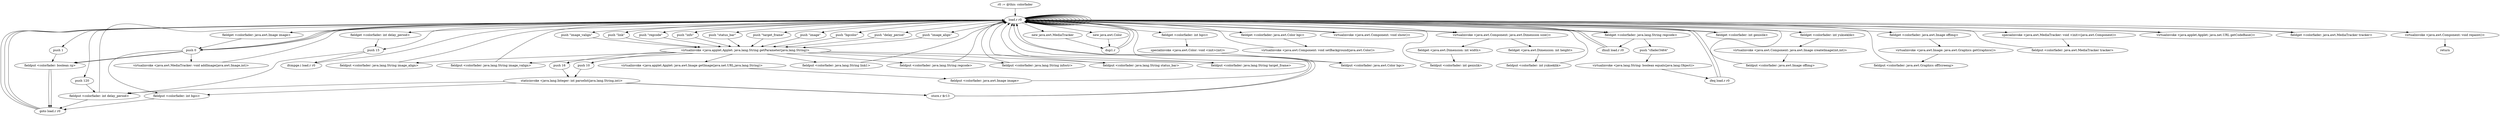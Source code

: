 digraph "" {
    "r0 := @this: colorfader"
    "load.r r0"
    "r0 := @this: colorfader"->"load.r r0";
    "load.r r0"->"load.r r0";
    "push \"bgcolor\""
    "load.r r0"->"push \"bgcolor\"";
    "virtualinvoke <java.applet.Applet: java.lang.String getParameter(java.lang.String)>"
    "push \"bgcolor\""->"virtualinvoke <java.applet.Applet: java.lang.String getParameter(java.lang.String)>";
    "push 16"
    "virtualinvoke <java.applet.Applet: java.lang.String getParameter(java.lang.String)>"->"push 16";
    "staticinvoke <java.lang.Integer: int parseInt(java.lang.String,int)>"
    "push 16"->"staticinvoke <java.lang.Integer: int parseInt(java.lang.String,int)>";
    "fieldput <colorfader: int bgci>"
    "staticinvoke <java.lang.Integer: int parseInt(java.lang.String,int)>"->"fieldput <colorfader: int bgci>";
    "goto load.r r0"
    "fieldput <colorfader: int bgci>"->"goto load.r r0";
    "goto load.r r0"->"load.r r0";
    "new java.awt.Color"
    "load.r r0"->"new java.awt.Color";
    "dup1.r"
    "new java.awt.Color"->"dup1.r";
    "dup1.r"->"load.r r0";
    "fieldget <colorfader: int bgci>"
    "load.r r0"->"fieldget <colorfader: int bgci>";
    "specialinvoke <java.awt.Color: void <init>(int)>"
    "fieldget <colorfader: int bgci>"->"specialinvoke <java.awt.Color: void <init>(int)>";
    "fieldput <colorfader: java.awt.Color bgc>"
    "specialinvoke <java.awt.Color: void <init>(int)>"->"fieldput <colorfader: java.awt.Color bgc>";
    "fieldput <colorfader: java.awt.Color bgc>"->"load.r r0";
    "load.r r0"->"load.r r0";
    "fieldget <colorfader: java.awt.Color bgc>"
    "load.r r0"->"fieldget <colorfader: java.awt.Color bgc>";
    "virtualinvoke <java.awt.Component: void setBackground(java.awt.Color)>"
    "fieldget <colorfader: java.awt.Color bgc>"->"virtualinvoke <java.awt.Component: void setBackground(java.awt.Color)>";
    "virtualinvoke <java.awt.Component: void setBackground(java.awt.Color)>"->"load.r r0";
    "virtualinvoke <java.awt.Component: void show()>"
    "load.r r0"->"virtualinvoke <java.awt.Component: void show()>";
    "virtualinvoke <java.awt.Component: void show()>"->"load.r r0";
    "load.r r0"->"load.r r0";
    "push \"delay_period\""
    "load.r r0"->"push \"delay_period\"";
    "push \"delay_period\""->"virtualinvoke <java.applet.Applet: java.lang.String getParameter(java.lang.String)>";
    "push 10"
    "virtualinvoke <java.applet.Applet: java.lang.String getParameter(java.lang.String)>"->"push 10";
    "push 10"->"staticinvoke <java.lang.Integer: int parseInt(java.lang.String,int)>";
    "fieldput <colorfader: int delay_period>"
    "staticinvoke <java.lang.Integer: int parseInt(java.lang.String,int)>"->"fieldput <colorfader: int delay_period>";
    "fieldput <colorfader: int delay_period>"->"goto load.r r0";
    "goto load.r r0"->"load.r r0";
    "fieldget <colorfader: int delay_period>"
    "load.r r0"->"fieldget <colorfader: int delay_period>";
    "push 15"
    "fieldget <colorfader: int delay_period>"->"push 15";
    "ifcmpge.i load.r r0"
    "push 15"->"ifcmpge.i load.r r0";
    "ifcmpge.i load.r r0"->"load.r r0";
    "load.r r0"->"push 15";
    "push 15"->"fieldput <colorfader: int delay_period>";
    "fieldput <colorfader: int delay_period>"->"load.r r0";
    "load.r r0"->"load.r r0";
    "push \"image_align\""
    "load.r r0"->"push \"image_align\"";
    "push \"image_align\""->"virtualinvoke <java.applet.Applet: java.lang.String getParameter(java.lang.String)>";
    "fieldput <colorfader: java.lang.String image_align>"
    "virtualinvoke <java.applet.Applet: java.lang.String getParameter(java.lang.String)>"->"fieldput <colorfader: java.lang.String image_align>";
    "fieldput <colorfader: java.lang.String image_align>"->"load.r r0";
    "load.r r0"->"load.r r0";
    "push \"image_valign\""
    "load.r r0"->"push \"image_valign\"";
    "push \"image_valign\""->"virtualinvoke <java.applet.Applet: java.lang.String getParameter(java.lang.String)>";
    "fieldput <colorfader: java.lang.String image_valign>"
    "virtualinvoke <java.applet.Applet: java.lang.String getParameter(java.lang.String)>"->"fieldput <colorfader: java.lang.String image_valign>";
    "fieldput <colorfader: java.lang.String image_valign>"->"load.r r0";
    "load.r r0"->"load.r r0";
    "virtualinvoke <java.awt.Component: java.awt.Dimension size()>"
    "load.r r0"->"virtualinvoke <java.awt.Component: java.awt.Dimension size()>";
    "fieldget <java.awt.Dimension: int width>"
    "virtualinvoke <java.awt.Component: java.awt.Dimension size()>"->"fieldget <java.awt.Dimension: int width>";
    "fieldput <colorfader: int genislik>"
    "fieldget <java.awt.Dimension: int width>"->"fieldput <colorfader: int genislik>";
    "fieldput <colorfader: int genislik>"->"load.r r0";
    "load.r r0"->"load.r r0";
    "load.r r0"->"virtualinvoke <java.awt.Component: java.awt.Dimension size()>";
    "fieldget <java.awt.Dimension: int height>"
    "virtualinvoke <java.awt.Component: java.awt.Dimension size()>"->"fieldget <java.awt.Dimension: int height>";
    "fieldput <colorfader: int yukseklik>"
    "fieldget <java.awt.Dimension: int height>"->"fieldput <colorfader: int yukseklik>";
    "fieldput <colorfader: int yukseklik>"->"load.r r0";
    "load.r r0"->"load.r r0";
    "push \"link\""
    "load.r r0"->"push \"link\"";
    "push \"link\""->"virtualinvoke <java.applet.Applet: java.lang.String getParameter(java.lang.String)>";
    "fieldput <colorfader: java.lang.String link1>"
    "virtualinvoke <java.applet.Applet: java.lang.String getParameter(java.lang.String)>"->"fieldput <colorfader: java.lang.String link1>";
    "fieldput <colorfader: java.lang.String link1>"->"load.r r0";
    "load.r r0"->"load.r r0";
    "push \"regcode\""
    "load.r r0"->"push \"regcode\"";
    "push \"regcode\""->"virtualinvoke <java.applet.Applet: java.lang.String getParameter(java.lang.String)>";
    "fieldput <colorfader: java.lang.String regcode>"
    "virtualinvoke <java.applet.Applet: java.lang.String getParameter(java.lang.String)>"->"fieldput <colorfader: java.lang.String regcode>";
    "fieldput <colorfader: java.lang.String regcode>"->"load.r r0";
    "fieldget <colorfader: java.lang.String regcode>"
    "load.r r0"->"fieldget <colorfader: java.lang.String regcode>";
    "ifnull load.r r0"
    "fieldget <colorfader: java.lang.String regcode>"->"ifnull load.r r0";
    "ifnull load.r r0"->"load.r r0";
    "load.r r0"->"fieldget <colorfader: java.lang.String regcode>";
    "push \"cfader3464\""
    "fieldget <colorfader: java.lang.String regcode>"->"push \"cfader3464\"";
    "virtualinvoke <java.lang.String: boolean equals(java.lang.Object)>"
    "push \"cfader3464\""->"virtualinvoke <java.lang.String: boolean equals(java.lang.Object)>";
    "ifeq load.r r0"
    "virtualinvoke <java.lang.String: boolean equals(java.lang.Object)>"->"ifeq load.r r0";
    "ifeq load.r r0"->"load.r r0";
    "push 1"
    "load.r r0"->"push 1";
    "fieldput <colorfader: boolean rg>"
    "push 1"->"fieldput <colorfader: boolean rg>";
    "fieldput <colorfader: boolean rg>"->"goto load.r r0";
    "goto load.r r0"->"load.r r0";
    "load.r r0"->"load.r r0";
    "push \"info\""
    "load.r r0"->"push \"info\"";
    "push \"info\""->"virtualinvoke <java.applet.Applet: java.lang.String getParameter(java.lang.String)>";
    "fieldput <colorfader: java.lang.String infostr>"
    "virtualinvoke <java.applet.Applet: java.lang.String getParameter(java.lang.String)>"->"fieldput <colorfader: java.lang.String infostr>";
    "fieldput <colorfader: java.lang.String infostr>"->"load.r r0";
    "load.r r0"->"load.r r0";
    "push \"status_bar\""
    "load.r r0"->"push \"status_bar\"";
    "push \"status_bar\""->"virtualinvoke <java.applet.Applet: java.lang.String getParameter(java.lang.String)>";
    "fieldput <colorfader: java.lang.String status_bar>"
    "virtualinvoke <java.applet.Applet: java.lang.String getParameter(java.lang.String)>"->"fieldput <colorfader: java.lang.String status_bar>";
    "fieldput <colorfader: java.lang.String status_bar>"->"load.r r0";
    "load.r r0"->"load.r r0";
    "push \"target_frame\""
    "load.r r0"->"push \"target_frame\"";
    "push \"target_frame\""->"virtualinvoke <java.applet.Applet: java.lang.String getParameter(java.lang.String)>";
    "fieldput <colorfader: java.lang.String target_frame>"
    "virtualinvoke <java.applet.Applet: java.lang.String getParameter(java.lang.String)>"->"fieldput <colorfader: java.lang.String target_frame>";
    "fieldput <colorfader: java.lang.String target_frame>"->"load.r r0";
    "load.r r0"->"load.r r0";
    "load.r r0"->"load.r r0";
    "fieldget <colorfader: int genislik>"
    "load.r r0"->"fieldget <colorfader: int genislik>";
    "fieldget <colorfader: int genislik>"->"load.r r0";
    "fieldget <colorfader: int yukseklik>"
    "load.r r0"->"fieldget <colorfader: int yukseklik>";
    "virtualinvoke <java.awt.Component: java.awt.Image createImage(int,int)>"
    "fieldget <colorfader: int yukseklik>"->"virtualinvoke <java.awt.Component: java.awt.Image createImage(int,int)>";
    "fieldput <colorfader: java.awt.Image offimg>"
    "virtualinvoke <java.awt.Component: java.awt.Image createImage(int,int)>"->"fieldput <colorfader: java.awt.Image offimg>";
    "fieldput <colorfader: java.awt.Image offimg>"->"load.r r0";
    "load.r r0"->"load.r r0";
    "fieldget <colorfader: java.awt.Image offimg>"
    "load.r r0"->"fieldget <colorfader: java.awt.Image offimg>";
    "virtualinvoke <java.awt.Image: java.awt.Graphics getGraphics()>"
    "fieldget <colorfader: java.awt.Image offimg>"->"virtualinvoke <java.awt.Image: java.awt.Graphics getGraphics()>";
    "fieldput <colorfader: java.awt.Graphics offScreeng>"
    "virtualinvoke <java.awt.Image: java.awt.Graphics getGraphics()>"->"fieldput <colorfader: java.awt.Graphics offScreeng>";
    "fieldput <colorfader: java.awt.Graphics offScreeng>"->"load.r r0";
    "new java.awt.MediaTracker"
    "load.r r0"->"new java.awt.MediaTracker";
    "new java.awt.MediaTracker"->"dup1.r";
    "dup1.r"->"load.r r0";
    "specialinvoke <java.awt.MediaTracker: void <init>(java.awt.Component)>"
    "load.r r0"->"specialinvoke <java.awt.MediaTracker: void <init>(java.awt.Component)>";
    "fieldput <colorfader: java.awt.MediaTracker tracker>"
    "specialinvoke <java.awt.MediaTracker: void <init>(java.awt.Component)>"->"fieldput <colorfader: java.awt.MediaTracker tracker>";
    "fieldput <colorfader: java.awt.MediaTracker tracker>"->"load.r r0";
    "load.r r0"->"load.r r0";
    "load.r r0"->"load.r r0";
    "virtualinvoke <java.applet.Applet: java.net.URL getCodeBase()>"
    "load.r r0"->"virtualinvoke <java.applet.Applet: java.net.URL getCodeBase()>";
    "virtualinvoke <java.applet.Applet: java.net.URL getCodeBase()>"->"load.r r0";
    "push \"image\""
    "load.r r0"->"push \"image\"";
    "push \"image\""->"virtualinvoke <java.applet.Applet: java.lang.String getParameter(java.lang.String)>";
    "virtualinvoke <java.applet.Applet: java.awt.Image getImage(java.net.URL,java.lang.String)>"
    "virtualinvoke <java.applet.Applet: java.lang.String getParameter(java.lang.String)>"->"virtualinvoke <java.applet.Applet: java.awt.Image getImage(java.net.URL,java.lang.String)>";
    "fieldput <colorfader: java.awt.Image image>"
    "virtualinvoke <java.applet.Applet: java.awt.Image getImage(java.net.URL,java.lang.String)>"->"fieldput <colorfader: java.awt.Image image>";
    "fieldput <colorfader: java.awt.Image image>"->"load.r r0";
    "fieldget <colorfader: java.awt.MediaTracker tracker>"
    "load.r r0"->"fieldget <colorfader: java.awt.MediaTracker tracker>";
    "fieldget <colorfader: java.awt.MediaTracker tracker>"->"load.r r0";
    "fieldget <colorfader: java.awt.Image image>"
    "load.r r0"->"fieldget <colorfader: java.awt.Image image>";
    "push 0"
    "fieldget <colorfader: java.awt.Image image>"->"push 0";
    "virtualinvoke <java.awt.MediaTracker: void addImage(java.awt.Image,int)>"
    "push 0"->"virtualinvoke <java.awt.MediaTracker: void addImage(java.awt.Image,int)>";
    "virtualinvoke <java.awt.MediaTracker: void addImage(java.awt.Image,int)>"->"load.r r0";
    "virtualinvoke <java.awt.Component: void repaint()>"
    "load.r r0"->"virtualinvoke <java.awt.Component: void repaint()>";
    "return"
    "virtualinvoke <java.awt.Component: void repaint()>"->"return";
    "ifeq load.r r0"->"load.r r0";
    "load.r r0"->"push 0";
    "push 0"->"fieldput <colorfader: boolean rg>";
    "fieldput <colorfader: boolean rg>"->"goto load.r r0";
    "ifnull load.r r0"->"load.r r0";
    "load.r r0"->"push 0";
    "push 0"->"fieldput <colorfader: boolean rg>";
    "store.r $r13"
    "staticinvoke <java.lang.Integer: int parseInt(java.lang.String,int)>"->"store.r $r13";
    "store.r $r13"->"load.r r0";
    "push 120"
    "load.r r0"->"push 120";
    "push 120"->"fieldput <colorfader: int delay_period>";
    "staticinvoke <java.lang.Integer: int parseInt(java.lang.String,int)>"->"store.r $r13";
    "store.r $r13"->"load.r r0";
    "load.r r0"->"push 0";
    "push 0"->"fieldput <colorfader: int bgci>";
}

